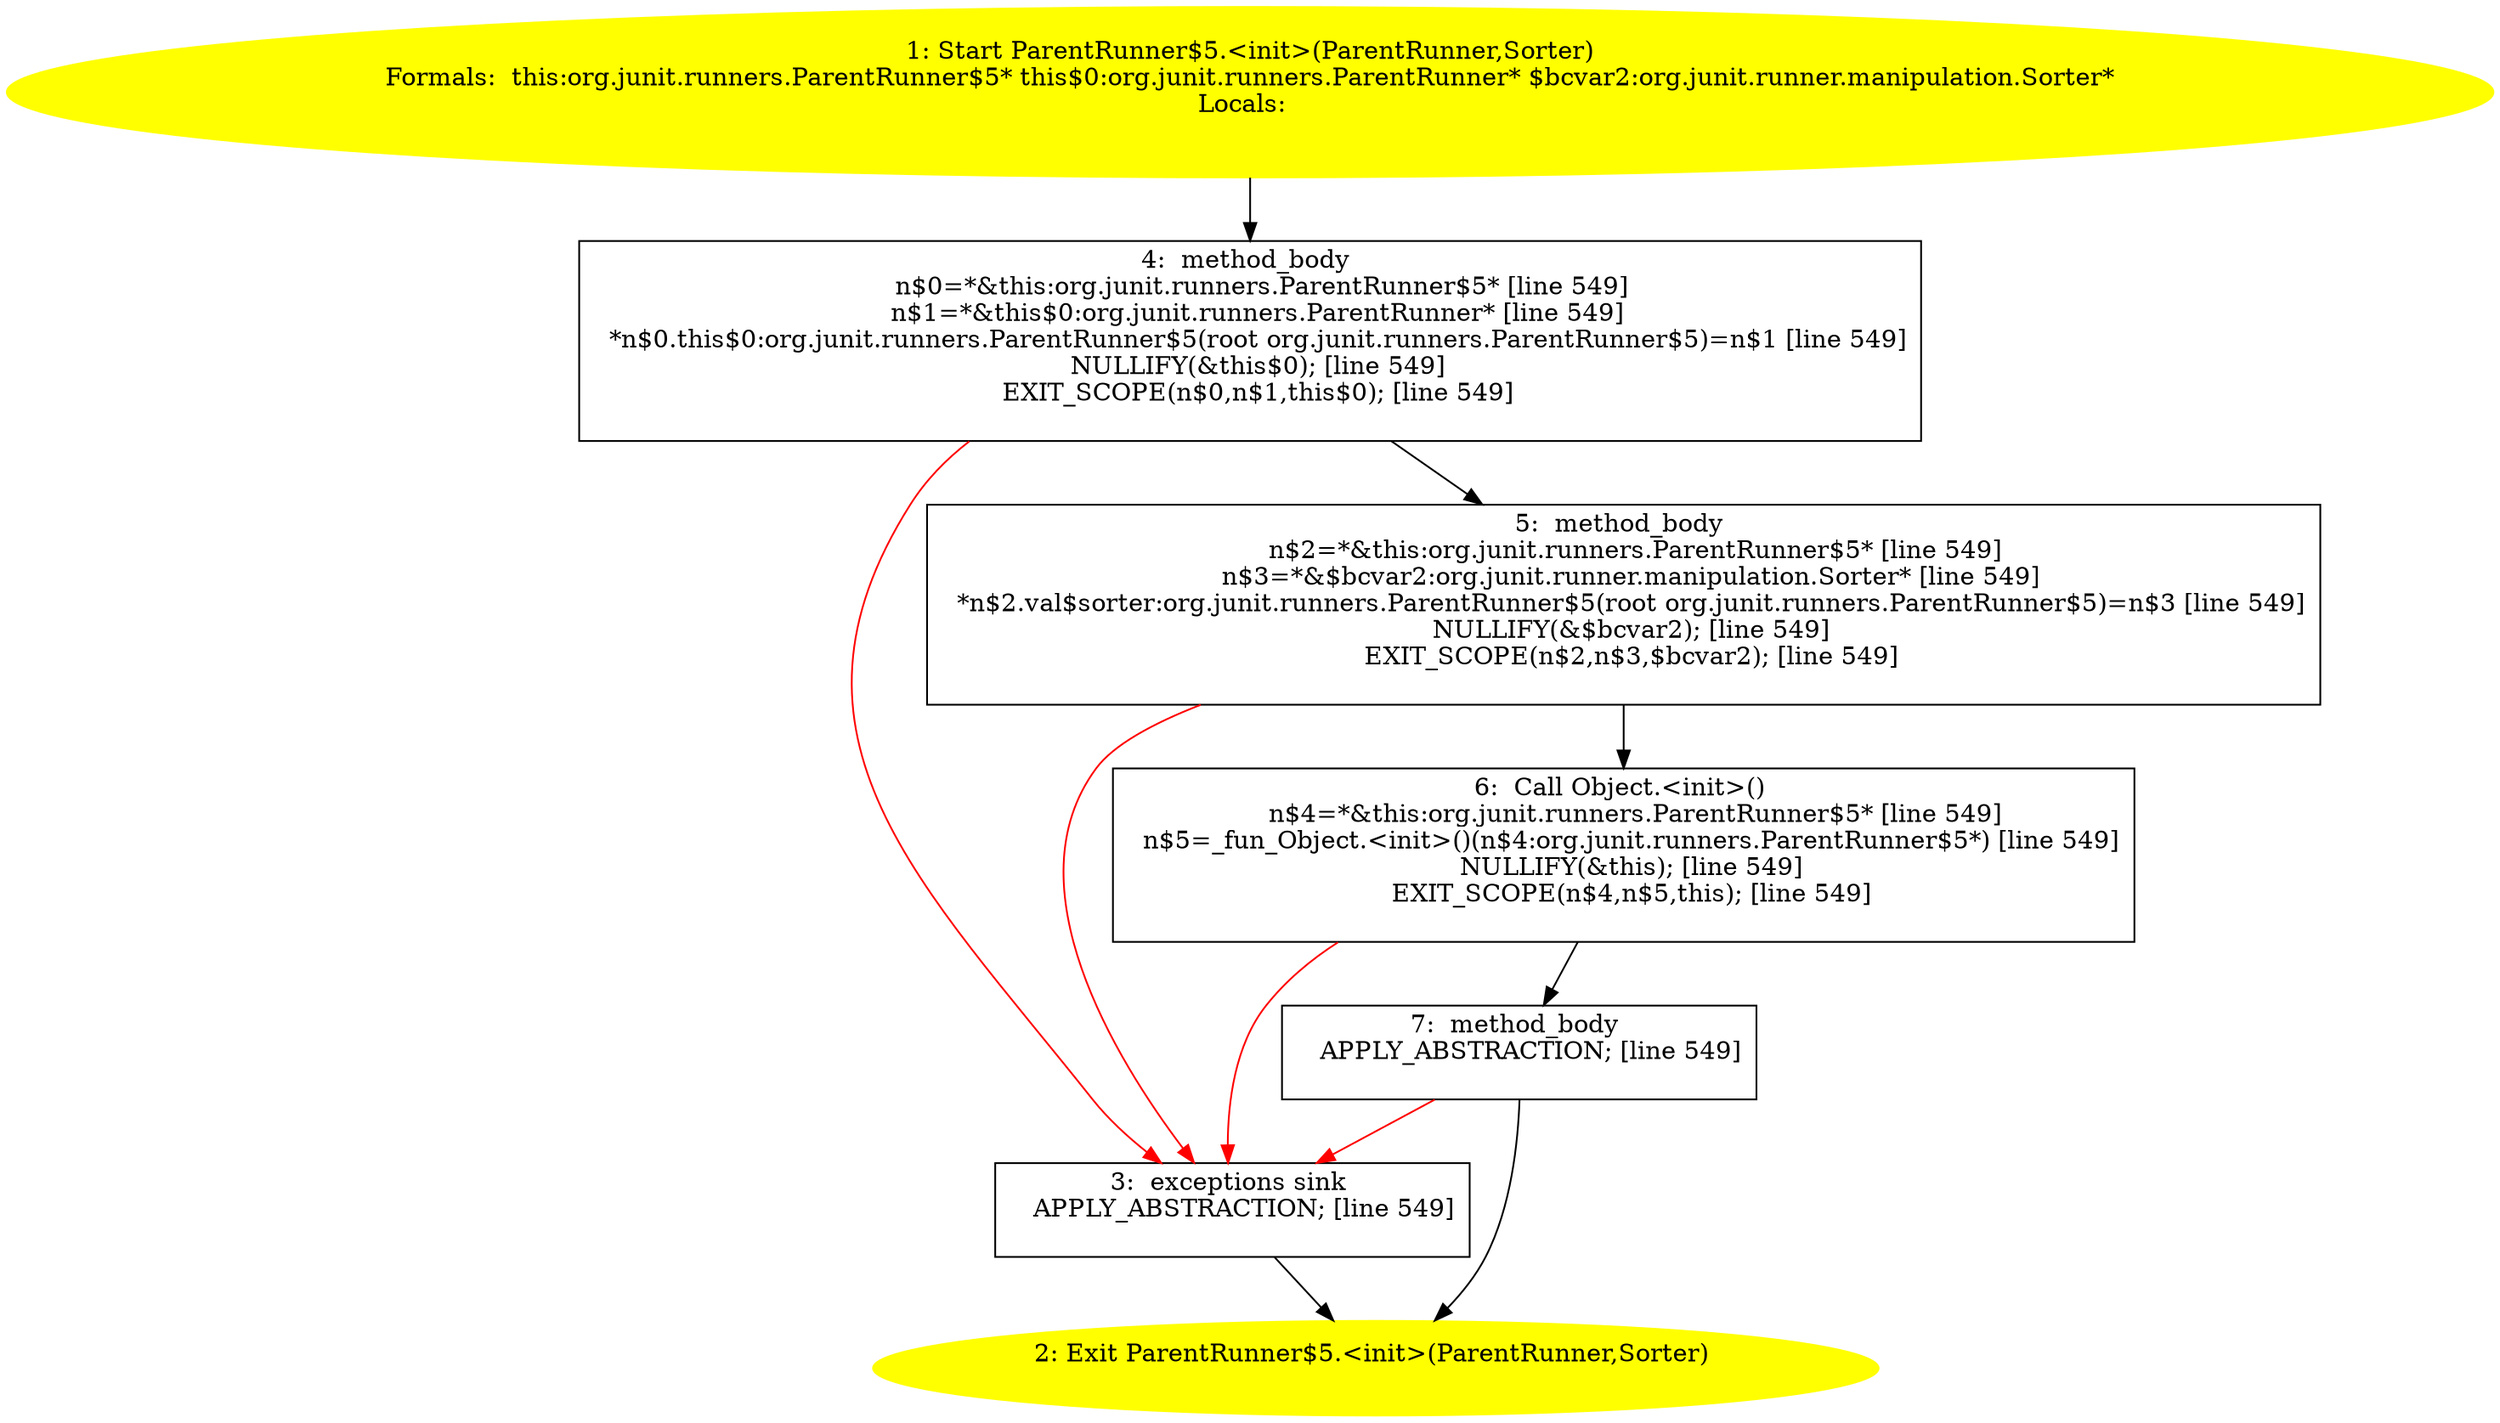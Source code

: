 /* @generated */
digraph cfg {
"org.junit.runners.ParentRunner$5.<init>(org.junit.runners.ParentRunner,org.junit.runner.manipulation.70992e94f63764df8ced1ab2734dc0f3_1" [label="1: Start ParentRunner$5.<init>(ParentRunner,Sorter)\nFormals:  this:org.junit.runners.ParentRunner$5* this$0:org.junit.runners.ParentRunner* $bcvar2:org.junit.runner.manipulation.Sorter*\nLocals:  \n  " color=yellow style=filled]
	

	 "org.junit.runners.ParentRunner$5.<init>(org.junit.runners.ParentRunner,org.junit.runner.manipulation.70992e94f63764df8ced1ab2734dc0f3_1" -> "org.junit.runners.ParentRunner$5.<init>(org.junit.runners.ParentRunner,org.junit.runner.manipulation.70992e94f63764df8ced1ab2734dc0f3_4" ;
"org.junit.runners.ParentRunner$5.<init>(org.junit.runners.ParentRunner,org.junit.runner.manipulation.70992e94f63764df8ced1ab2734dc0f3_2" [label="2: Exit ParentRunner$5.<init>(ParentRunner,Sorter) \n  " color=yellow style=filled]
	

"org.junit.runners.ParentRunner$5.<init>(org.junit.runners.ParentRunner,org.junit.runner.manipulation.70992e94f63764df8ced1ab2734dc0f3_3" [label="3:  exceptions sink \n   APPLY_ABSTRACTION; [line 549]\n " shape="box"]
	

	 "org.junit.runners.ParentRunner$5.<init>(org.junit.runners.ParentRunner,org.junit.runner.manipulation.70992e94f63764df8ced1ab2734dc0f3_3" -> "org.junit.runners.ParentRunner$5.<init>(org.junit.runners.ParentRunner,org.junit.runner.manipulation.70992e94f63764df8ced1ab2734dc0f3_2" ;
"org.junit.runners.ParentRunner$5.<init>(org.junit.runners.ParentRunner,org.junit.runner.manipulation.70992e94f63764df8ced1ab2734dc0f3_4" [label="4:  method_body \n   n$0=*&this:org.junit.runners.ParentRunner$5* [line 549]\n  n$1=*&this$0:org.junit.runners.ParentRunner* [line 549]\n  *n$0.this$0:org.junit.runners.ParentRunner$5(root org.junit.runners.ParentRunner$5)=n$1 [line 549]\n  NULLIFY(&this$0); [line 549]\n  EXIT_SCOPE(n$0,n$1,this$0); [line 549]\n " shape="box"]
	

	 "org.junit.runners.ParentRunner$5.<init>(org.junit.runners.ParentRunner,org.junit.runner.manipulation.70992e94f63764df8ced1ab2734dc0f3_4" -> "org.junit.runners.ParentRunner$5.<init>(org.junit.runners.ParentRunner,org.junit.runner.manipulation.70992e94f63764df8ced1ab2734dc0f3_5" ;
	 "org.junit.runners.ParentRunner$5.<init>(org.junit.runners.ParentRunner,org.junit.runner.manipulation.70992e94f63764df8ced1ab2734dc0f3_4" -> "org.junit.runners.ParentRunner$5.<init>(org.junit.runners.ParentRunner,org.junit.runner.manipulation.70992e94f63764df8ced1ab2734dc0f3_3" [color="red" ];
"org.junit.runners.ParentRunner$5.<init>(org.junit.runners.ParentRunner,org.junit.runner.manipulation.70992e94f63764df8ced1ab2734dc0f3_5" [label="5:  method_body \n   n$2=*&this:org.junit.runners.ParentRunner$5* [line 549]\n  n$3=*&$bcvar2:org.junit.runner.manipulation.Sorter* [line 549]\n  *n$2.val$sorter:org.junit.runners.ParentRunner$5(root org.junit.runners.ParentRunner$5)=n$3 [line 549]\n  NULLIFY(&$bcvar2); [line 549]\n  EXIT_SCOPE(n$2,n$3,$bcvar2); [line 549]\n " shape="box"]
	

	 "org.junit.runners.ParentRunner$5.<init>(org.junit.runners.ParentRunner,org.junit.runner.manipulation.70992e94f63764df8ced1ab2734dc0f3_5" -> "org.junit.runners.ParentRunner$5.<init>(org.junit.runners.ParentRunner,org.junit.runner.manipulation.70992e94f63764df8ced1ab2734dc0f3_6" ;
	 "org.junit.runners.ParentRunner$5.<init>(org.junit.runners.ParentRunner,org.junit.runner.manipulation.70992e94f63764df8ced1ab2734dc0f3_5" -> "org.junit.runners.ParentRunner$5.<init>(org.junit.runners.ParentRunner,org.junit.runner.manipulation.70992e94f63764df8ced1ab2734dc0f3_3" [color="red" ];
"org.junit.runners.ParentRunner$5.<init>(org.junit.runners.ParentRunner,org.junit.runner.manipulation.70992e94f63764df8ced1ab2734dc0f3_6" [label="6:  Call Object.<init>() \n   n$4=*&this:org.junit.runners.ParentRunner$5* [line 549]\n  n$5=_fun_Object.<init>()(n$4:org.junit.runners.ParentRunner$5*) [line 549]\n  NULLIFY(&this); [line 549]\n  EXIT_SCOPE(n$4,n$5,this); [line 549]\n " shape="box"]
	

	 "org.junit.runners.ParentRunner$5.<init>(org.junit.runners.ParentRunner,org.junit.runner.manipulation.70992e94f63764df8ced1ab2734dc0f3_6" -> "org.junit.runners.ParentRunner$5.<init>(org.junit.runners.ParentRunner,org.junit.runner.manipulation.70992e94f63764df8ced1ab2734dc0f3_7" ;
	 "org.junit.runners.ParentRunner$5.<init>(org.junit.runners.ParentRunner,org.junit.runner.manipulation.70992e94f63764df8ced1ab2734dc0f3_6" -> "org.junit.runners.ParentRunner$5.<init>(org.junit.runners.ParentRunner,org.junit.runner.manipulation.70992e94f63764df8ced1ab2734dc0f3_3" [color="red" ];
"org.junit.runners.ParentRunner$5.<init>(org.junit.runners.ParentRunner,org.junit.runner.manipulation.70992e94f63764df8ced1ab2734dc0f3_7" [label="7:  method_body \n   APPLY_ABSTRACTION; [line 549]\n " shape="box"]
	

	 "org.junit.runners.ParentRunner$5.<init>(org.junit.runners.ParentRunner,org.junit.runner.manipulation.70992e94f63764df8ced1ab2734dc0f3_7" -> "org.junit.runners.ParentRunner$5.<init>(org.junit.runners.ParentRunner,org.junit.runner.manipulation.70992e94f63764df8ced1ab2734dc0f3_2" ;
	 "org.junit.runners.ParentRunner$5.<init>(org.junit.runners.ParentRunner,org.junit.runner.manipulation.70992e94f63764df8ced1ab2734dc0f3_7" -> "org.junit.runners.ParentRunner$5.<init>(org.junit.runners.ParentRunner,org.junit.runner.manipulation.70992e94f63764df8ced1ab2734dc0f3_3" [color="red" ];
}
